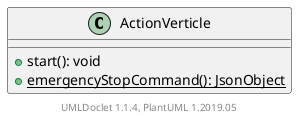 @startuml

    class ActionVerticle [[ActionVerticle.html]] {
        +start(): void
        {static} +emergencyStopCommand(): JsonObject
    }


    center footer UMLDoclet 1.1.4, PlantUML 1.2019.05
@enduml
